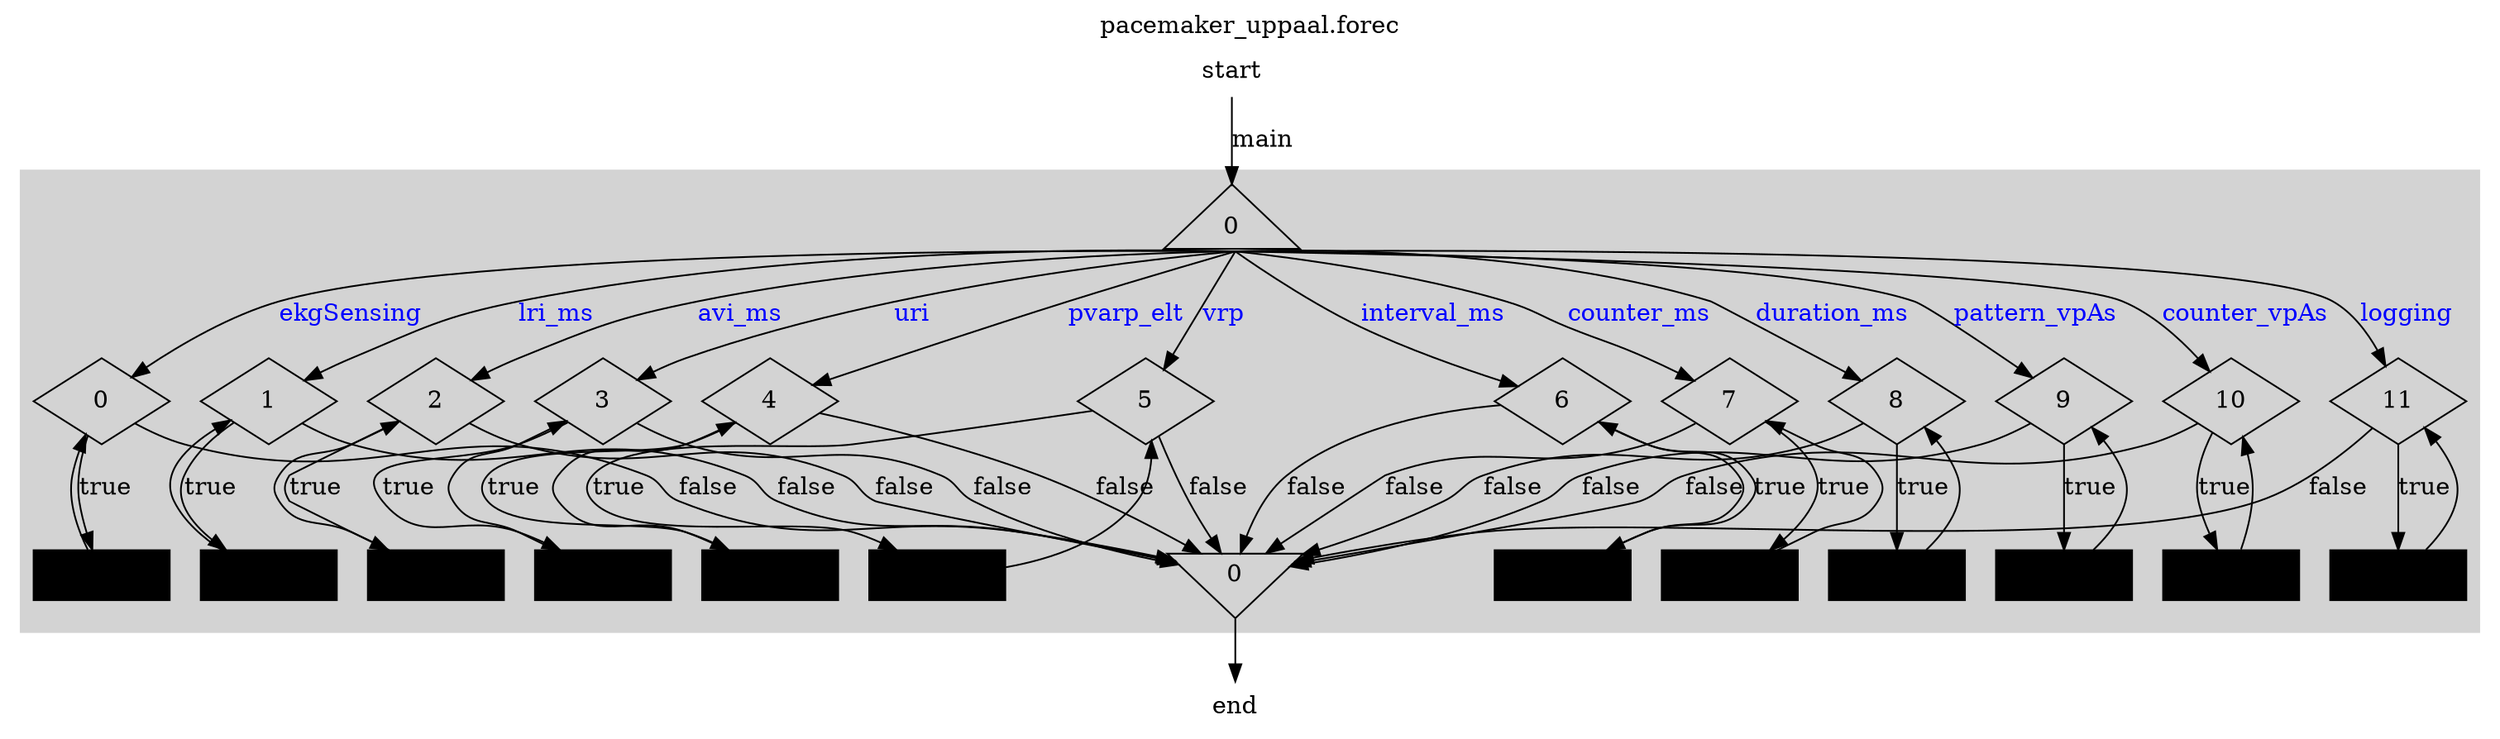 digraph "pacemaker_uppaal" {
	ordering = out

	labeljust = l
	node [shape = box, fixedsize = true, height = 0.7, width = 1.1]

	start [shape = plaintext, height = 0.4]

	start -> par0_0Start [label = main, /*headport = n, tailport = s*/]
	subgraph cluster_par0_0 {
		style = filled
		color = lightgrey

		par0_0Start [label = 0, shape = triangle]
		par0_0End [label = 0, shape = invtriangle]

		par0_0Start -> while_0_0 [label = ekgSensing, fontcolor = blue, sametail = 0, /*headport = n, tailport = s*/]
		while_0_0 [label = 0, shape = diamond]
		while_0_0 -> pause0_0 [label = true, /*headport = n, tailport = s,*/ weight = 2]
		pause0_0 [label = "", shape = box, height = 0.4, style = filled, fillcolor = black]
		pause0_0 -> while_0_0 /*[headport = w, tailport = s]*/
		while_0_0 -> par0_0End [label = false/*, headport = n, tailport = e*/]

		par0_0Start -> while_1_3 [label = lri_ms, fontcolor = blue, sametail = 0, /*headport = n, tailport = s*/]
		while_1_3 [label = 1, shape = diamond]
		while_1_3 -> pause1_3 [label = true, /*headport = n, tailport = s,*/ weight = 2]
		pause1_3 [label = "", shape = box, height = 0.4, style = filled, fillcolor = black]
		pause1_3 -> while_1_3 /*[headport = w, tailport = s]*/
		while_1_3 -> par0_0End [label = false/*, headport = n, tailport = e*/]

		par0_0Start -> while_2_6 [label = avi_ms, fontcolor = blue, sametail = 0, /*headport = n, tailport = s*/]
		while_2_6 [label = 2, shape = diamond]
		while_2_6 -> pause2_6 [label = true, /*headport = n, tailport = s,*/ weight = 2]
		pause2_6 [label = "", shape = box, height = 0.4, style = filled, fillcolor = black]
		pause2_6 -> while_2_6 /*[headport = w, tailport = s]*/
		while_2_6 -> par0_0End [label = false/*, headport = n, tailport = e*/]

		par0_0Start -> while_3_9 [label = uri, fontcolor = blue, sametail = 0, /*headport = n, tailport = s*/]
		while_3_9 [label = 3, shape = diamond]
		while_3_9 -> pause3_9 [label = true, /*headport = n, tailport = s,*/ weight = 2]
		pause3_9 [label = "", shape = box, height = 0.4, style = filled, fillcolor = black]
		pause3_9 -> while_3_9 /*[headport = w, tailport = s]*/
		while_3_9 -> par0_0End [label = false/*, headport = n, tailport = e*/]

		par0_0Start -> while_4_12 [label = pvarp_elt, fontcolor = blue, sametail = 0, /*headport = n, tailport = s*/]
		while_4_12 [label = 4, shape = diamond]
		while_4_12 -> pause4_12 [label = true, /*headport = n, tailport = s,*/ weight = 2]
		pause4_12 [label = "", shape = box, height = 0.4, style = filled, fillcolor = black]
		pause4_12 -> while_4_12 /*[headport = w, tailport = s]*/
		while_4_12 -> par0_0End [label = false/*, headport = n, tailport = e*/]

		par0_0Start -> while_5_15 [label = vrp, fontcolor = blue, sametail = 0, /*headport = n, tailport = s*/]
		while_5_15 [label = 5, shape = diamond]
		while_5_15 -> pause5_15 [label = true, /*headport = n, tailport = s,*/ weight = 2]
		pause5_15 [label = "", shape = box, height = 0.4, style = filled, fillcolor = black]
		pause5_15 -> while_5_15 /*[headport = w, tailport = s]*/
		while_5_15 -> par0_0End [label = false/*, headport = n, tailport = e*/]

		par0_0Start -> while_6_18 [label = interval_ms, fontcolor = blue, sametail = 0, /*headport = n, tailport = s*/]
		while_6_18 [label = 6, shape = diamond]
		while_6_18 -> pause6_18 [label = true, /*headport = n, tailport = s,*/ weight = 2]
		pause6_18 [label = "", shape = box, height = 0.4, style = filled, fillcolor = black]
		pause6_18 -> while_6_18 /*[headport = w, tailport = s]*/
		while_6_18 -> par0_0End [label = false/*, headport = n, tailport = e*/]

		par0_0Start -> while_7_21 [label = counter_ms, fontcolor = blue, sametail = 0, /*headport = n, tailport = s*/]
		while_7_21 [label = 7, shape = diamond]
		while_7_21 -> pause7_21 [label = true, /*headport = n, tailport = s,*/ weight = 2]
		pause7_21 [label = "", shape = box, height = 0.4, style = filled, fillcolor = black]
		pause7_21 -> while_7_21 /*[headport = w, tailport = s]*/
		while_7_21 -> par0_0End [label = false/*, headport = n, tailport = e*/]

		par0_0Start -> while_8_24 [label = duration_ms, fontcolor = blue, sametail = 0, /*headport = n, tailport = s*/]
		while_8_24 [label = 8, shape = diamond]
		while_8_24 -> pause8_24 [label = true, /*headport = n, tailport = s,*/ weight = 2]
		pause8_24 [label = "", shape = box, height = 0.4, style = filled, fillcolor = black]
		pause8_24 -> while_8_24 /*[headport = w, tailport = s]*/
		while_8_24 -> par0_0End [label = false/*, headport = n, tailport = e*/]

		par0_0Start -> while_9_27 [label = pattern_vpAs, fontcolor = blue, sametail = 0, /*headport = n, tailport = s*/]
		while_9_27 [label = 9, shape = diamond]
		while_9_27 -> pause9_27 [label = true, /*headport = n, tailport = s,*/ weight = 2]
		pause9_27 [label = "", shape = box, height = 0.4, style = filled, fillcolor = black]
		pause9_27 -> while_9_27 /*[headport = w, tailport = s]*/
		while_9_27 -> par0_0End [label = false/*, headport = n, tailport = e*/]

		par0_0Start -> while_10_30 [label = counter_vpAs, fontcolor = blue, sametail = 0, /*headport = n, tailport = s*/]
		while_10_30 [label = 10, shape = diamond]
		while_10_30 -> pause10_30 [label = true, /*headport = n, tailport = s,*/ weight = 2]
		pause10_30 [label = "", shape = box, height = 0.4, style = filled, fillcolor = black]
		pause10_30 -> while_10_30 /*[headport = w, tailport = s]*/
		while_10_30 -> par0_0End [label = false/*, headport = n, tailport = e*/]

		par0_0Start -> while_11_33 [label = logging, fontcolor = blue, sametail = 0, /*headport = n, tailport = s*/]
		while_11_33 [label = 11, shape = diamond]
		while_11_33 -> pause11_33 [label = true, /*headport = n, tailport = s,*/ weight = 2]
		pause11_33 [label = "", shape = box, height = 0.4, style = filled, fillcolor = black]
		pause11_33 -> while_11_33 /*[headport = w, tailport = s]*/
		while_11_33 -> par0_0End [label = false/*, headport = n, tailport = e*/]
	}
	par0_0End -> end /*[headport = n, tailport = s]*/

	end [shape = plaintext, height = 0.4]
	label = "pacemaker_uppaal.forec"
	labelloc = t
	labeljust = c
}
